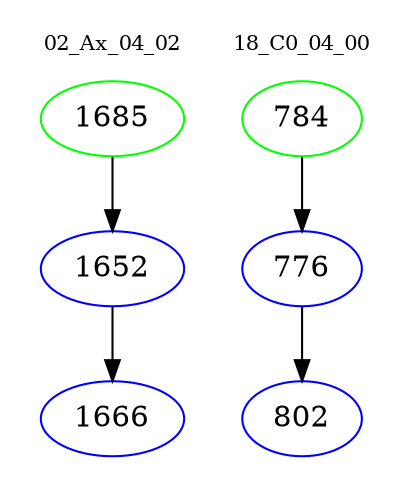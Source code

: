 digraph{
subgraph cluster_0 {
color = white
label = "02_Ax_04_02";
fontsize=10;
T0_1685 [label="1685", color="green"]
T0_1685 -> T0_1652 [color="black"]
T0_1652 [label="1652", color="blue"]
T0_1652 -> T0_1666 [color="black"]
T0_1666 [label="1666", color="blue"]
}
subgraph cluster_1 {
color = white
label = "18_C0_04_00";
fontsize=10;
T1_784 [label="784", color="green"]
T1_784 -> T1_776 [color="black"]
T1_776 [label="776", color="blue"]
T1_776 -> T1_802 [color="black"]
T1_802 [label="802", color="blue"]
}
}
